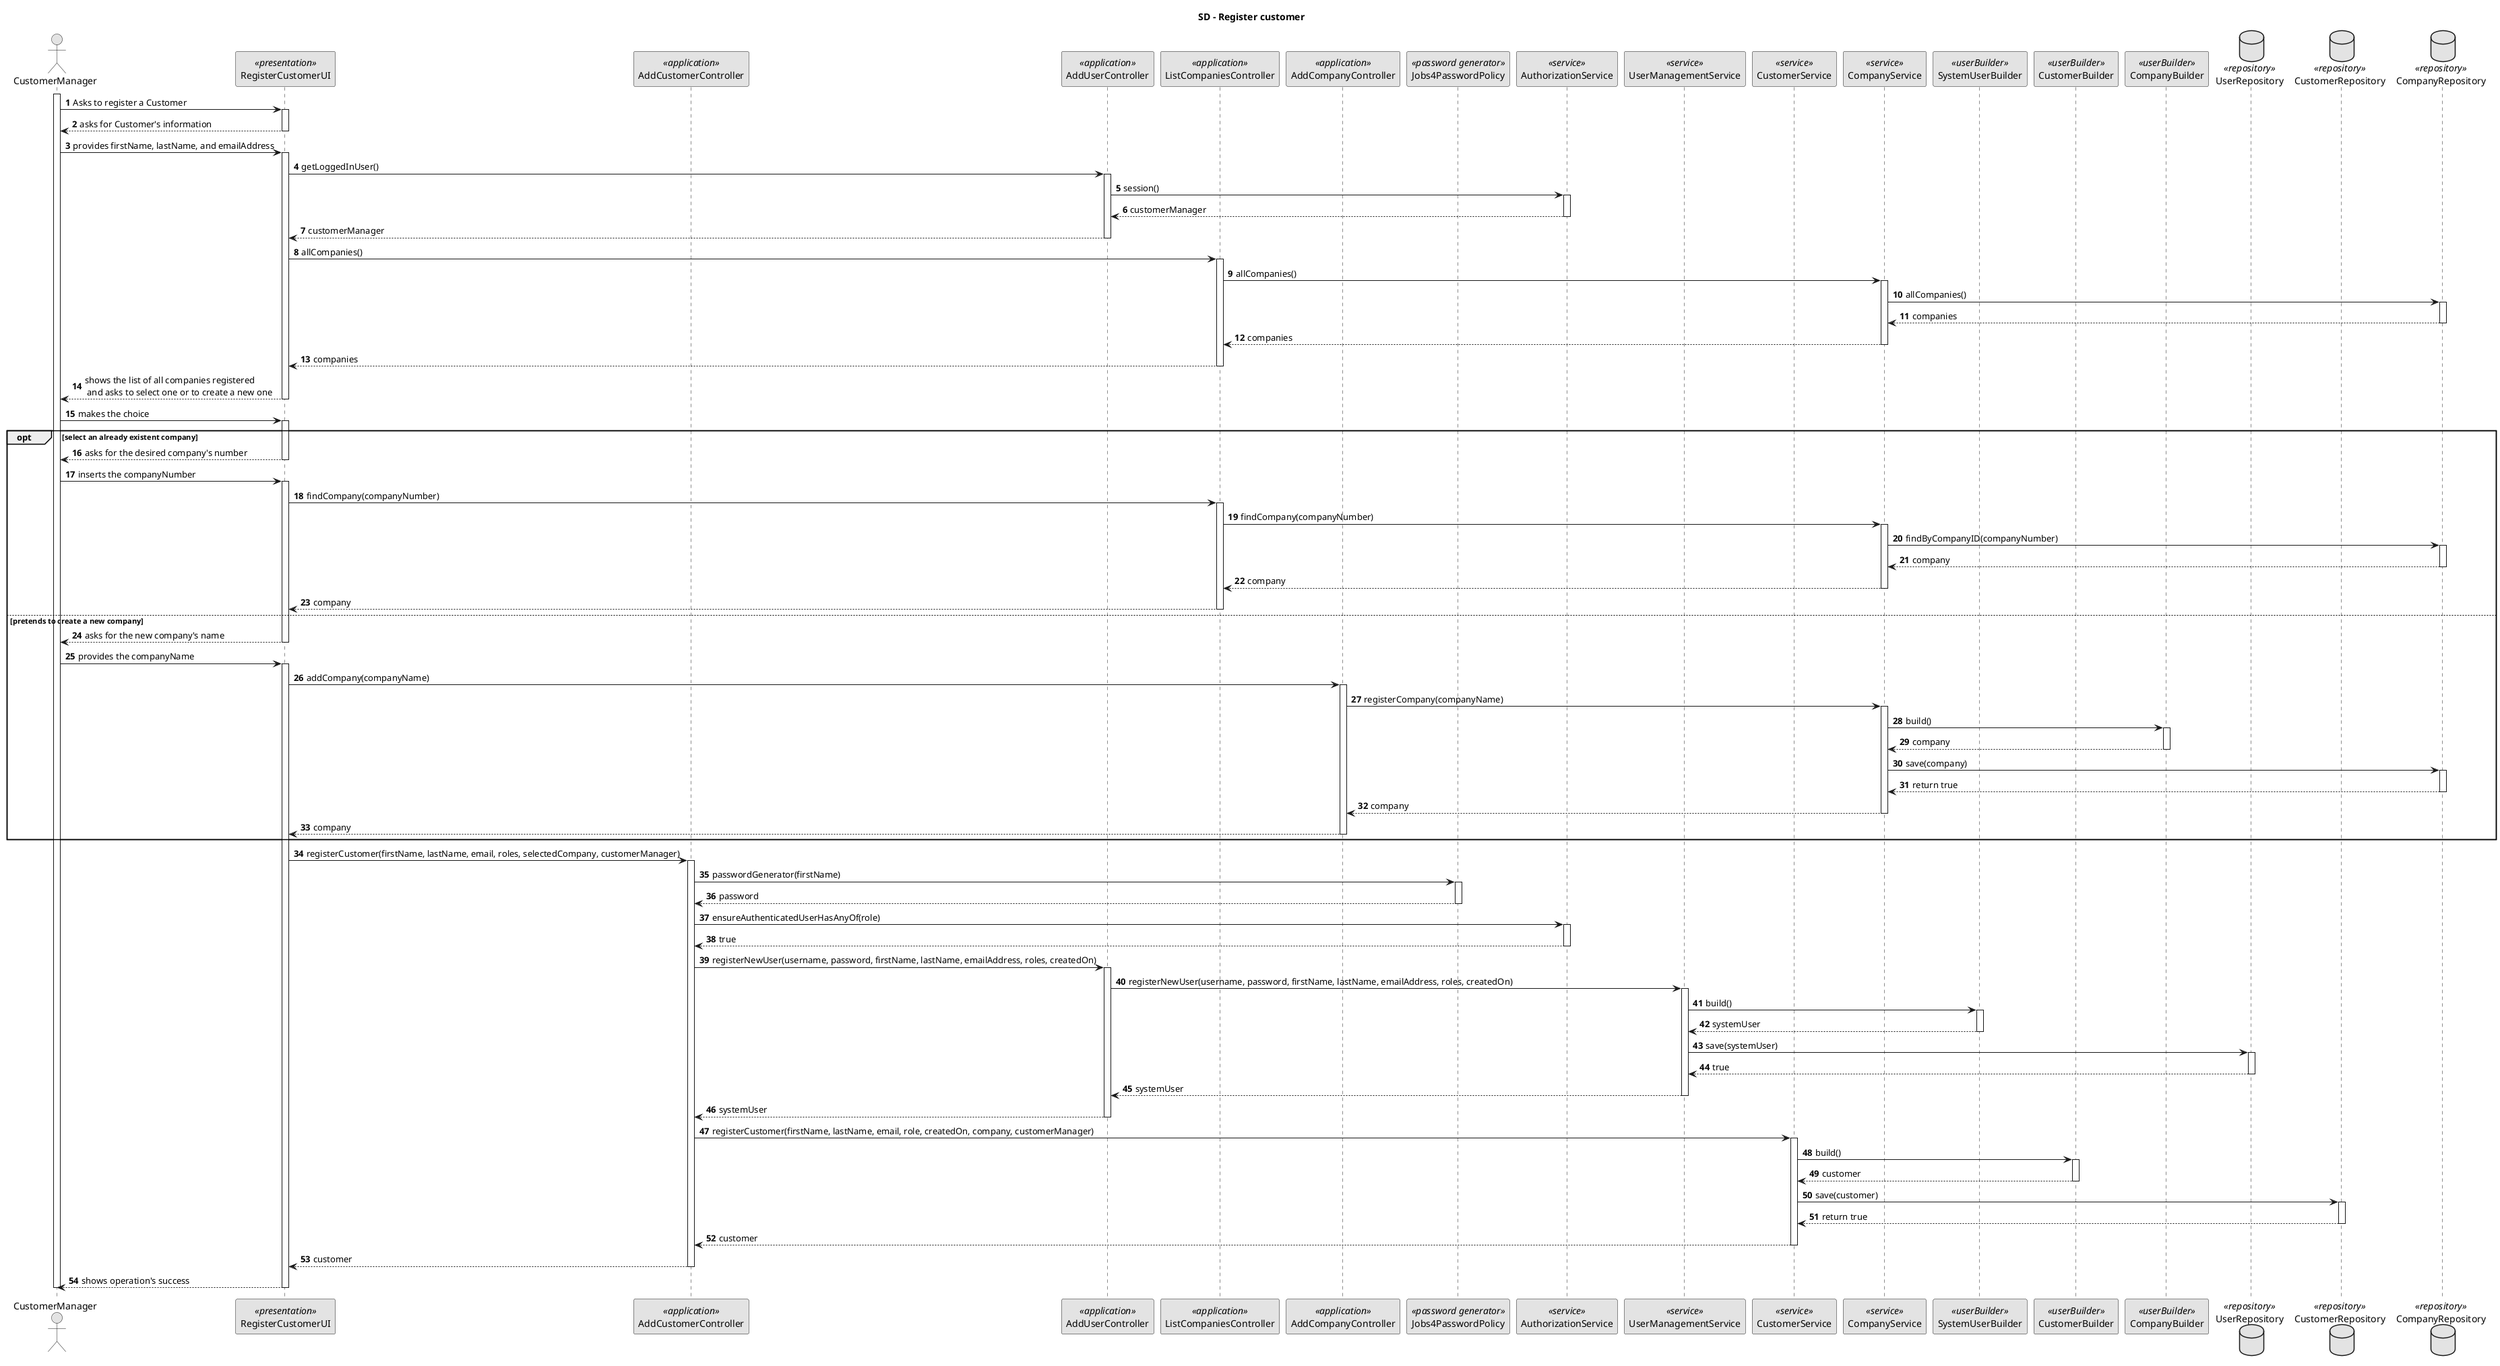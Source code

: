 @startuml
skinparam monochrome true
skinparam packageStyle rectangle
skinparam shadowing false

autonumber

title SD - Register customer

'hide footbox

actor CustomerManager

participant RegisterCustomerUI <<presentation>>

participant AddCustomerController<<application>>
participant AddUserController<<application>>
participant ListCompaniesController<<application>>
participant AddCompanyController<<application>>

participant Jobs4PasswordPolicy<<password generator>>

participant AuthorizationService <<service>>
participant UserManagementService <<service>>
participant AuthorizationService <<service>>
participant UserManagementService <<service>>
participant CustomerService <<service>>
participant CompanyService <<service>>

participant SystemUserBuilder <<userBuilder>>
participant CustomerBuilder <<userBuilder>>
participant CompanyBuilder <<userBuilder>>

database UserRepository <<repository>>
database CustomerRepository <<repository>>
database CompanyRepository <<repository>>

activate CustomerManager

    CustomerManager -> RegisterCustomerUI: Asks to register a Customer

    activate RegisterCustomerUI

        RegisterCustomerUI -->  CustomerManager : asks for Customer's information

    deactivate RegisterCustomerUI

    CustomerManager -> RegisterCustomerUI : provides firstName, lastName, and emailAddress

    activate RegisterCustomerUI

        RegisterCustomerUI -> AddUserController : getLoggedInUser()

        activate AddUserController

        AddUserController -> AuthorizationService : session()

        activate AuthorizationService

        AuthorizationService --> AddUserController : customerManager

        deactivate AuthorizationService

        AddUserController --> RegisterCustomerUI : customerManager

        deactivate AddUserController

        RegisterCustomerUI -> ListCompaniesController : allCompanies()

        activate ListCompaniesController

            ListCompaniesController -> CompanyService : allCompanies()

            activate CompanyService

            CompanyService -> CompanyRepository : allCompanies()

                activate CompanyRepository

                CompanyRepository --> CompanyService : companies

                    deactivate CompanyRepository

                CompanyService --> ListCompaniesController : companies

                deactivate CompanyService

                ListCompaniesController --> RegisterCustomerUI : companies

                deactivate ListCompaniesController

        RegisterCustomerUI --> CustomerManager : shows the list of all companies registered\n and asks to select one or to create a new one

    deactivate RegisterCustomerUI

    CustomerManager -> RegisterCustomerUI : makes the choice

    activate RegisterCustomerUI

    opt select an already existent company

    RegisterCustomerUI --> CustomerManager : asks for the desired company's number

    deactivate RegisterCustomerUI

    CustomerManager -> RegisterCustomerUI : inserts the companyNumber

    activate RegisterCustomerUI

    RegisterCustomerUI -> ListCompaniesController : findCompany(companyNumber)

    activate ListCompaniesController

    ListCompaniesController -> CompanyService : findCompany(companyNumber)

    activate CompanyService

    CompanyService -> CompanyRepository : findByCompanyID(companyNumber)

    activate CompanyRepository

    CompanyRepository --> CompanyService : company

    deactivate CompanyRepository

    CompanyService --> ListCompaniesController : company

    deactivate CompanyService

    ListCompaniesController --> RegisterCustomerUI : company

    deactivate ListCompaniesController

    else pretends to create a new company

    RegisterCustomerUI --> CustomerManager : asks for the new company's name

    deactivate RegisterCustomerUI

    CustomerManager -> RegisterCustomerUI : provides the companyName

    activate RegisterCustomerUI

    RegisterCustomerUI -> AddCompanyController : addCompany(companyName)

    activate AddCompanyController

    AddCompanyController -> CompanyService : registerCompany(companyName)

    activate CompanyService

    CompanyService -> CompanyBuilder : build()

    activate CompanyBuilder

    CompanyBuilder --> CompanyService : company

    deactivate CompanyBuilder

    CompanyService -> CompanyRepository : save(company)

    activate CompanyRepository

    CompanyRepository --> CompanyService : return true

    deactivate CompanyRepository

    CompanyService --> AddCompanyController : company

    deactivate CompanyService

    AddCompanyController --> RegisterCustomerUI : company

    deactivate AddCompanyController

    end

    RegisterCustomerUI -> AddCustomerController : registerCustomer(firstName, lastName, email, roles, selectedCompany, customerManager)

    activate AddCustomerController

    AddCustomerController -> Jobs4PasswordPolicy : passwordGenerator(firstName)

    activate Jobs4PasswordPolicy

    Jobs4PasswordPolicy --> AddCustomerController : password

    deactivate Jobs4PasswordPolicy

    AddCustomerController -> AuthorizationService : ensureAuthenticatedUserHasAnyOf(role)

    activate AuthorizationService

    AuthorizationService --> AddCustomerController : true

    deactivate AuthorizationService

    AddCustomerController -> AddUserController : registerNewUser(username, password, firstName, lastName, emailAddress, roles, createdOn)

    activate AddUserController

    AddUserController -> UserManagementService : registerNewUser(username, password, firstName, lastName, emailAddress, roles, createdOn)

    activate UserManagementService

    UserManagementService -> SystemUserBuilder : build()

    activate SystemUserBuilder

    SystemUserBuilder --> UserManagementService : systemUser

    deactivate SystemUserBuilder

    UserManagementService -> UserRepository : save(systemUser)

    activate UserRepository

    UserRepository --> UserManagementService : true

    deactivate UserRepository

    UserManagementService --> AddUserController : systemUser

    deactivate UserManagementService

    AddUserController --> AddCustomerController : systemUser

    deactivate AddUserController

    AddCustomerController -> CustomerService : registerCustomer(firstName, lastName, email, role, createdOn, company, customerManager)

    activate CustomerService

    CustomerService -> CustomerBuilder : build()

    activate CustomerBuilder

    CustomerBuilder --> CustomerService : customer

    deactivate CustomerBuilder

    CustomerService -> CustomerRepository : save(customer)

    activate CustomerRepository

    CustomerRepository --> CustomerService : return true

    deactivate CustomerRepository

    CustomerService --> AddCustomerController : customer

    deactivate CustomerService

    AddCustomerController --> RegisterCustomerUI : customer

    deactivate AddCustomerController

    RegisterCustomerUI --> CustomerManager : shows operation's success

   deactivate RegisterCustomerUI

deactivate CustomerManager

@enduml
